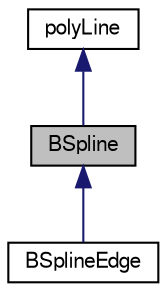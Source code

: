 digraph "BSpline"
{
  bgcolor="transparent";
  edge [fontname="FreeSans",fontsize="10",labelfontname="FreeSans",labelfontsize="10"];
  node [fontname="FreeSans",fontsize="10",shape=record];
  Node0 [label="BSpline",height=0.2,width=0.4,color="black", fillcolor="grey75", style="filled", fontcolor="black"];
  Node1 -> Node0 [dir="back",color="midnightblue",fontsize="10",style="solid",fontname="FreeSans"];
  Node1 [label="polyLine",height=0.2,width=0.4,color="black",URL="$a24750.html",tooltip="A series of straight line segments, which can also be interpreted as a series of control points for s..."];
  Node0 -> Node2 [dir="back",color="midnightblue",fontsize="10",style="solid",fontname="FreeSans"];
  Node2 [label="BSplineEdge",height=0.2,width=0.4,color="black",URL="$a24730.html",tooltip="A curvedEdge interface for B-splines. "];
}
